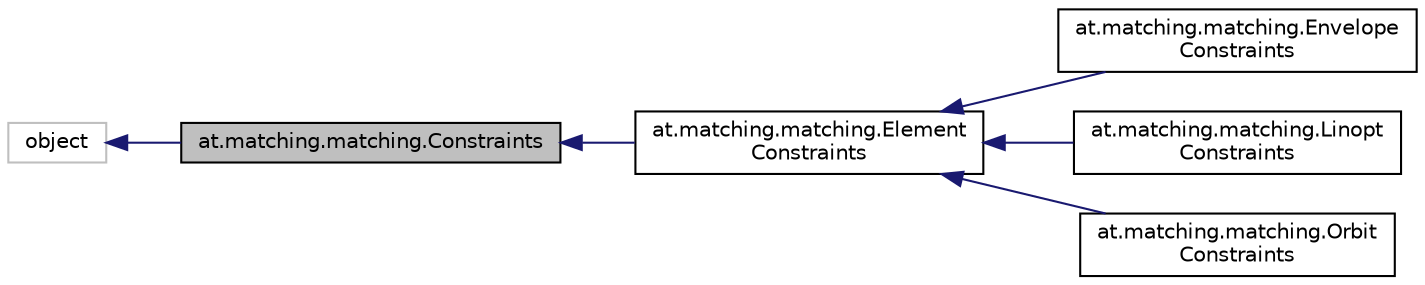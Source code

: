 digraph "at.matching.matching.Constraints"
{
 // LATEX_PDF_SIZE
  edge [fontname="Helvetica",fontsize="10",labelfontname="Helvetica",labelfontsize="10"];
  node [fontname="Helvetica",fontsize="10",shape=record];
  rankdir="LR";
  Node1 [label="at.matching.matching.Constraints",height=0.2,width=0.4,color="black", fillcolor="grey75", style="filled", fontcolor="black",tooltip=" "];
  Node2 -> Node1 [dir="back",color="midnightblue",fontsize="10",style="solid",fontname="Helvetica"];
  Node2 [label="object",height=0.2,width=0.4,color="grey75", fillcolor="white", style="filled",tooltip=" "];
  Node1 -> Node3 [dir="back",color="midnightblue",fontsize="10",style="solid",fontname="Helvetica"];
  Node3 [label="at.matching.matching.Element\lConstraints",height=0.2,width=0.4,color="black", fillcolor="white", style="filled",URL="$classat_1_1matching_1_1matching_1_1ElementConstraints.html",tooltip=" "];
  Node3 -> Node4 [dir="back",color="midnightblue",fontsize="10",style="solid",fontname="Helvetica"];
  Node4 [label="at.matching.matching.Envelope\lConstraints",height=0.2,width=0.4,color="black", fillcolor="white", style="filled",URL="$classat_1_1matching_1_1matching_1_1EnvelopeConstraints.html",tooltip=" "];
  Node3 -> Node5 [dir="back",color="midnightblue",fontsize="10",style="solid",fontname="Helvetica"];
  Node5 [label="at.matching.matching.Linopt\lConstraints",height=0.2,width=0.4,color="black", fillcolor="white", style="filled",URL="$classat_1_1matching_1_1matching_1_1LinoptConstraints.html",tooltip=" "];
  Node3 -> Node6 [dir="back",color="midnightblue",fontsize="10",style="solid",fontname="Helvetica"];
  Node6 [label="at.matching.matching.Orbit\lConstraints",height=0.2,width=0.4,color="black", fillcolor="white", style="filled",URL="$classat_1_1matching_1_1matching_1_1OrbitConstraints.html",tooltip=" "];
}
